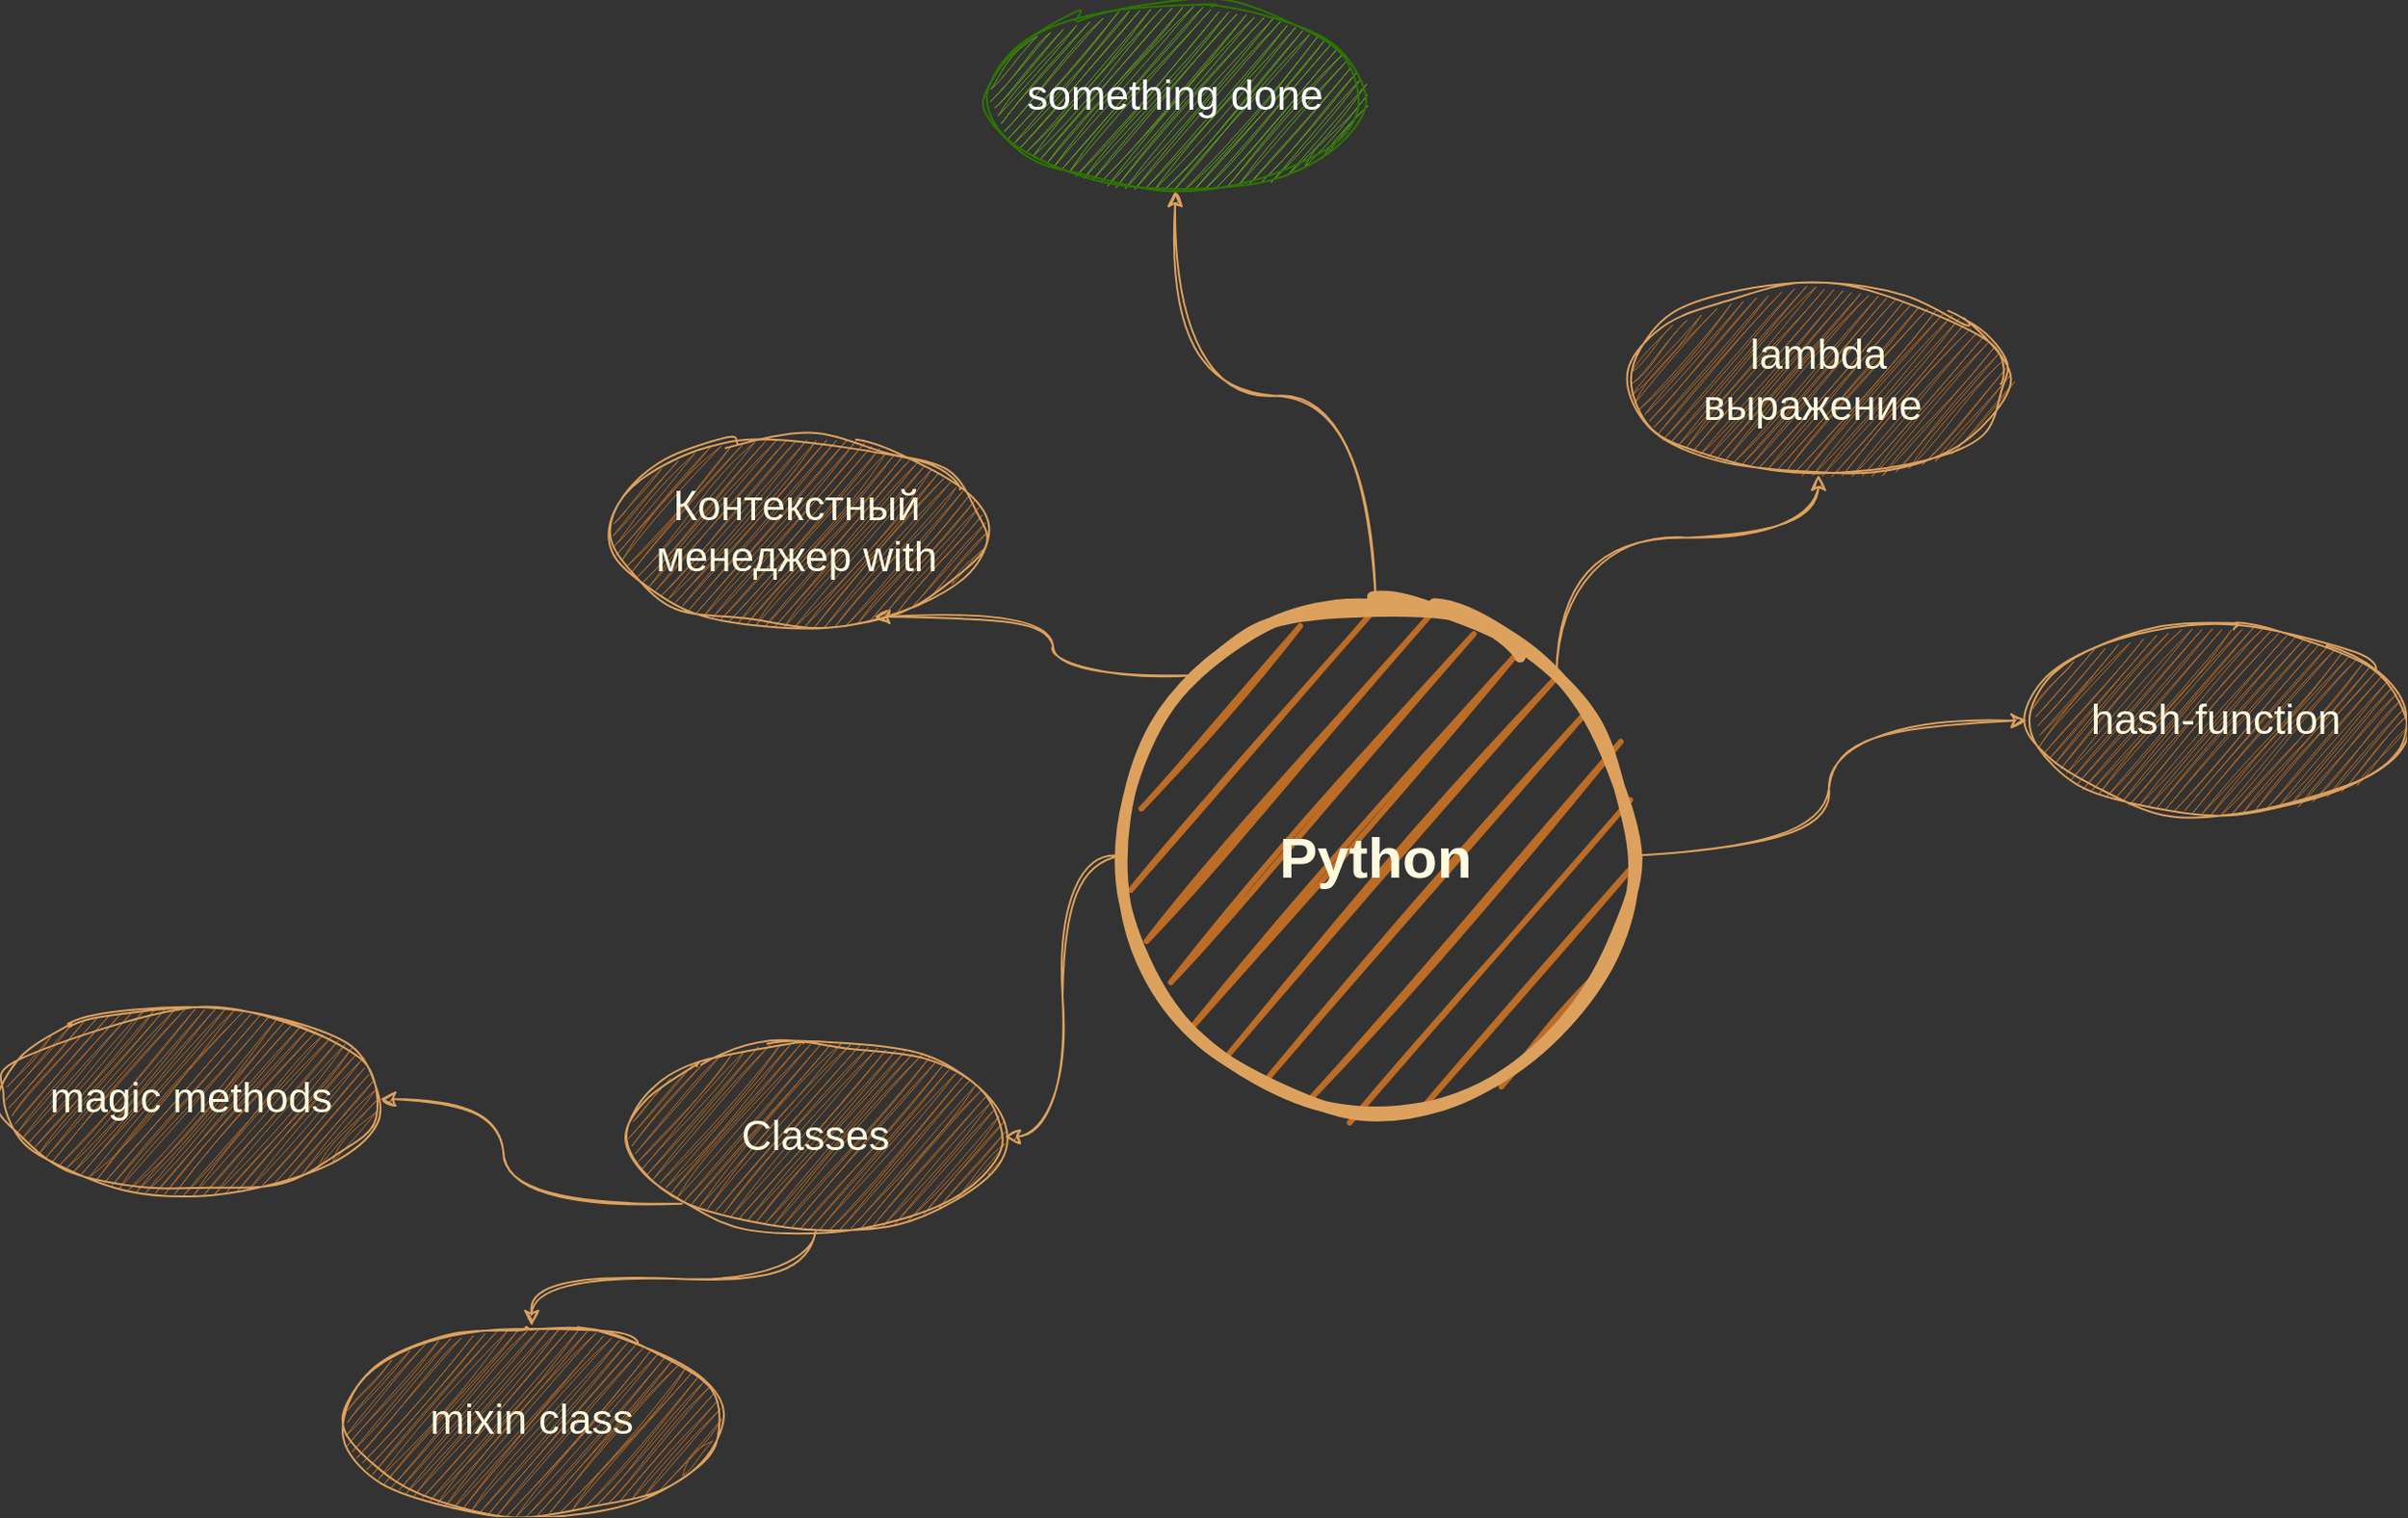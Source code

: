 <mxfile version="20.8.5" type="github" pages="3">
  <diagram id="6a731a19-8d31-9384-78a2-239565b7b9f0" name="python">
    <mxGraphModel dx="4017" dy="1614" grid="1" gridSize="10" guides="1" tooltips="1" connect="1" arrows="1" fold="1" page="1" pageScale="1" pageWidth="1169" pageHeight="827" background="#333333" math="0" shadow="0">
      <root>
        <mxCell id="0" />
        <mxCell id="1" parent="0" />
        <mxCell id="t2X0DrTstsg6XFiXFbpI-1545" style="edgeStyle=orthogonalEdgeStyle;curved=1;orthogonalLoop=1;jettySize=auto;html=1;exitX=0;exitY=0;exitDx=0;exitDy=0;entryX=0.705;entryY=0.95;entryDx=0;entryDy=0;entryPerimeter=0;fontSize=15;noJump=0;orthogonal=0;enumerate=0;comic=0;sketch=1;curveFitting=1;jiggle=2;labelBackgroundColor=none;strokeColor=#DDA15E;fontColor=default;rounded=1;" parent="1" source="1515" target="t2X0DrTstsg6XFiXFbpI-1542" edge="1">
          <mxGeometry relative="1" as="geometry" />
        </mxCell>
        <mxCell id="c7le4wKB3iBJxSRhdmh8-1516" style="edgeStyle=orthogonalEdgeStyle;hachureGap=4;orthogonalLoop=1;jettySize=auto;html=1;exitX=1;exitY=0;exitDx=0;exitDy=0;entryX=0.5;entryY=1;entryDx=0;entryDy=0;fontFamily=Helvetica;fontSource=https%3A%2F%2Ffonts.googleapis.com%2Fcss%3Ffamily%3DArchitects%2BDaughter;fontSize=15;labelBackgroundColor=none;strokeColor=#DDA15E;comic=0;sketch=1;curveFitting=1;jiggle=2;jumpStyle=none;curved=1;" parent="1" source="1515" target="c7le4wKB3iBJxSRhdmh8-1515" edge="1">
          <mxGeometry relative="1" as="geometry" />
        </mxCell>
        <mxCell id="PaabfIdJftbmH68zTx68-1517" style="edgeStyle=orthogonalEdgeStyle;sketch=1;hachureGap=4;jiggle=2;curveFitting=1;orthogonalLoop=1;jettySize=auto;html=1;entryX=0.5;entryY=1;entryDx=0;entryDy=0;fontFamily=Helvetica;fontSource=https%3A%2F%2Ffonts.googleapis.com%2Fcss%3Ffamily%3DArchitects%2BDaughter;fontSize=15;labelBackgroundColor=none;strokeColor=#DDA15E;comic=0;curved=1;" parent="1" source="1515" target="PaabfIdJftbmH68zTx68-1516" edge="1">
          <mxGeometry relative="1" as="geometry" />
        </mxCell>
        <mxCell id="PaabfIdJftbmH68zTx68-1518" style="edgeStyle=orthogonalEdgeStyle;curved=1;sketch=1;hachureGap=4;jiggle=2;curveFitting=1;orthogonalLoop=1;jettySize=auto;html=1;entryX=0;entryY=0.5;entryDx=0;entryDy=0;fontFamily=Helvetica;fontSource=https%3A%2F%2Ffonts.googleapis.com%2Fcss%3Ffamily%3DArchitects%2BDaughter;fontSize=15;labelBackgroundColor=none;strokeColor=#DDA15E;comic=0;" parent="1" source="1515" target="PaabfIdJftbmH68zTx68-1515" edge="1">
          <mxGeometry relative="1" as="geometry" />
        </mxCell>
        <mxCell id="npzpAPvgO0e5XxcKYw4n-1516" style="edgeStyle=orthogonalEdgeStyle;sketch=1;hachureGap=4;jiggle=2;curveFitting=1;orthogonalLoop=1;jettySize=auto;html=1;fontFamily=Helvetica;fontSource=https%3A%2F%2Ffonts.googleapis.com%2Fcss%3Ffamily%3DArchitects%2BDaughter;fontSize=15;labelBackgroundColor=none;strokeColor=#DDA15E;comic=0;curved=1;exitX=0;exitY=1;exitDx=0;exitDy=0;" edge="1" parent="1" source="npzpAPvgO0e5XxcKYw4n-1518" target="npzpAPvgO0e5XxcKYw4n-1515">
          <mxGeometry relative="1" as="geometry" />
        </mxCell>
        <mxCell id="npzpAPvgO0e5XxcKYw4n-1520" style="edgeStyle=orthogonalEdgeStyle;curved=1;sketch=1;hachureGap=4;jiggle=2;curveFitting=1;orthogonalLoop=1;jettySize=auto;html=1;entryX=1;entryY=0.5;entryDx=0;entryDy=0;fontFamily=Helvetica;fontSource=https%3A%2F%2Ffonts.googleapis.com%2Fcss%3Ffamily%3DArchitects%2BDaughter;fontSize=15;labelBackgroundColor=none;strokeColor=#DDA15E;comic=0;" edge="1" parent="1" source="1515" target="npzpAPvgO0e5XxcKYw4n-1518">
          <mxGeometry relative="1" as="geometry" />
        </mxCell>
        <mxCell id="1515" value="Python" style="ellipse;whiteSpace=wrap;html=1;shadow=0;fontFamily=Helvetica;fontSize=30;fontColor=#FEFAE0;align=center;strokeColor=#DDA15E;strokeWidth=6;fillColor=#BC6C25;fontStyle=1;sketch=1;curveFitting=1;jiggle=2;labelBackgroundColor=none;rounded=1;" parent="1" vertex="1">
          <mxGeometry x="1041" y="686.5" width="270" height="270" as="geometry" />
        </mxCell>
        <mxCell id="t2X0DrTstsg6XFiXFbpI-1542" value="&lt;font style=&quot;font-size: 22px;&quot;&gt;Контекстный менеджер with&lt;/font&gt;" style="ellipse;whiteSpace=wrap;html=1;sketch=1;curveFitting=1;jiggle=2;fillColor=#BC6C25;strokeColor=#DDA15E;fontColor=#FEFAE0;labelBackgroundColor=none;rounded=1;" parent="1" vertex="1">
          <mxGeometry x="770" y="600" width="200" height="100" as="geometry" />
        </mxCell>
        <mxCell id="c7le4wKB3iBJxSRhdmh8-1515" value="&lt;font style=&quot;font-size: 22px;&quot;&gt;lambda выражение&amp;nbsp;&lt;/font&gt;" style="ellipse;whiteSpace=wrap;html=1;sketch=1;curveFitting=1;jiggle=2;fillColor=#BC6C25;strokeColor=#DDA15E;fontColor=#FEFAE0;labelBackgroundColor=none;rounded=1;" parent="1" vertex="1">
          <mxGeometry x="1310" y="520" width="200" height="100" as="geometry" />
        </mxCell>
        <mxCell id="PaabfIdJftbmH68zTx68-1515" value="&lt;font style=&quot;font-size: 22px;&quot;&gt;hash-function&lt;/font&gt;" style="ellipse;whiteSpace=wrap;html=1;sketch=1;curveFitting=1;jiggle=2;fillColor=#BC6C25;strokeColor=#DDA15E;fontColor=#FEFAE0;labelBackgroundColor=none;rounded=1;" parent="1" vertex="1">
          <mxGeometry x="1520" y="700" width="200" height="100" as="geometry" />
        </mxCell>
        <mxCell id="PaabfIdJftbmH68zTx68-1516" value="&lt;font style=&quot;font-size: 22px;&quot;&gt;something done&lt;/font&gt;" style="ellipse;whiteSpace=wrap;html=1;sketch=1;curveFitting=1;jiggle=2;fillColor=#60a917;strokeColor=#2D7600;fontColor=#ffffff;labelBackgroundColor=none;rounded=1;" parent="1" vertex="1">
          <mxGeometry x="970" y="370" width="200" height="100" as="geometry" />
        </mxCell>
        <mxCell id="npzpAPvgO0e5XxcKYw4n-1515" value="&lt;font style=&quot;font-size: 22px;&quot;&gt;magic methods&lt;/font&gt;" style="ellipse;whiteSpace=wrap;html=1;sketch=1;curveFitting=1;jiggle=2;fillColor=#BC6C25;strokeColor=#DDA15E;fontColor=#FEFAE0;labelBackgroundColor=none;rounded=1;" vertex="1" parent="1">
          <mxGeometry x="450" y="900" width="200" height="100" as="geometry" />
        </mxCell>
        <mxCell id="npzpAPvgO0e5XxcKYw4n-1517" value="&lt;font style=&quot;font-size: 22px;&quot;&gt;mixin class&lt;/font&gt;" style="ellipse;whiteSpace=wrap;html=1;sketch=1;curveFitting=1;jiggle=2;fillColor=#BC6C25;strokeColor=#DDA15E;fontColor=#FEFAE0;labelBackgroundColor=none;rounded=1;" vertex="1" parent="1">
          <mxGeometry x="630" y="1070" width="200" height="100" as="geometry" />
        </mxCell>
        <mxCell id="npzpAPvgO0e5XxcKYw4n-1519" style="edgeStyle=orthogonalEdgeStyle;curved=1;sketch=1;hachureGap=4;jiggle=2;curveFitting=1;orthogonalLoop=1;jettySize=auto;html=1;fontFamily=Helvetica;fontSource=https%3A%2F%2Ffonts.googleapis.com%2Fcss%3Ffamily%3DArchitects%2BDaughter;fontSize=15;labelBackgroundColor=none;strokeColor=#DDA15E;comic=0;" edge="1" parent="1" source="npzpAPvgO0e5XxcKYw4n-1518" target="npzpAPvgO0e5XxcKYw4n-1517">
          <mxGeometry relative="1" as="geometry" />
        </mxCell>
        <mxCell id="npzpAPvgO0e5XxcKYw4n-1518" value="&lt;span style=&quot;font-size: 22px;&quot;&gt;Classes&lt;/span&gt;" style="ellipse;whiteSpace=wrap;html=1;sketch=1;curveFitting=1;jiggle=2;fillColor=#BC6C25;strokeColor=#DDA15E;fontColor=#FEFAE0;labelBackgroundColor=none;rounded=1;" vertex="1" parent="1">
          <mxGeometry x="780" y="920" width="200" height="100" as="geometry" />
        </mxCell>
      </root>
    </mxGraphModel>
  </diagram>
  <diagram id="VGMzic9nb2gzW86kh3ij" name="git">
    <mxGraphModel dx="1729" dy="1027" grid="1" gridSize="10" guides="1" tooltips="1" connect="1" arrows="1" fold="1" page="1" pageScale="1" pageWidth="827" pageHeight="1169" math="0" shadow="0">
      <root>
        <mxCell id="0" />
        <mxCell id="1" parent="0" />
        <mxCell id="icHB4uj5OpsVNxAnB3C6-2" style="edgeStyle=orthogonalEdgeStyle;curved=1;sketch=1;hachureGap=4;jiggle=2;curveFitting=1;orthogonalLoop=1;jettySize=auto;html=1;entryX=0.5;entryY=1;entryDx=0;entryDy=0;fontFamily=Helvetica;fontSource=https%3A%2F%2Ffonts.googleapis.com%2Fcss%3Ffamily%3DArchitects%2BDaughter;fontSize=15;labelBackgroundColor=none;strokeColor=#DDA15E;comic=0;" edge="1" parent="1" source="WkvFb-eaqnw4B-3kMNMI-1" target="icHB4uj5OpsVNxAnB3C6-1">
          <mxGeometry relative="1" as="geometry" />
        </mxCell>
        <mxCell id="WkvFb-eaqnw4B-3kMNMI-1" value="git" style="ellipse;whiteSpace=wrap;html=1;shadow=0;fontFamily=Helvetica;fontSize=30;fontColor=#FEFAE0;align=center;strokeColor=#DDA15E;strokeWidth=6;fillColor=#BC6C25;fontStyle=1;sketch=1;curveFitting=1;jiggle=2;labelBackgroundColor=none;rounded=1;" vertex="1" parent="1">
          <mxGeometry x="1160" y="520" width="170" height="150" as="geometry" />
        </mxCell>
        <mxCell id="icHB4uj5OpsVNxAnB3C6-1" value="&lt;font style=&quot;font-size: 22px;&quot;&gt;git flow&lt;/font&gt;" style="ellipse;whiteSpace=wrap;html=1;sketch=1;curveFitting=1;jiggle=2;fillColor=#BC6C25;strokeColor=#DDA15E;fontColor=#FEFAE0;labelBackgroundColor=none;rounded=1;" vertex="1" parent="1">
          <mxGeometry x="1000" y="350" width="200" height="100" as="geometry" />
        </mxCell>
      </root>
    </mxGraphModel>
  </diagram>
  <diagram id="jlOcNhpq3oJwZM0nJ6CM" name="net">
    <mxGraphModel dx="2297" dy="1256" grid="1" gridSize="10" guides="1" tooltips="1" connect="1" arrows="1" fold="1" page="1" pageScale="1" pageWidth="827" pageHeight="1169" math="0" shadow="0">
      <root>
        <mxCell id="0" />
        <mxCell id="1" parent="0" />
        <mxCell id="J7faDndP0GDWmc4NfyrK-1" value="Net" style="ellipse;whiteSpace=wrap;html=1;shadow=0;fontFamily=Helvetica;fontSize=30;fontColor=#FEFAE0;align=center;strokeColor=#DDA15E;strokeWidth=6;fillColor=#BC6C25;fontStyle=1;sketch=1;curveFitting=1;jiggle=2;labelBackgroundColor=none;rounded=1;" vertex="1" parent="1">
          <mxGeometry x="1160" y="520" width="170" height="150" as="geometry" />
        </mxCell>
      </root>
    </mxGraphModel>
  </diagram>
</mxfile>
